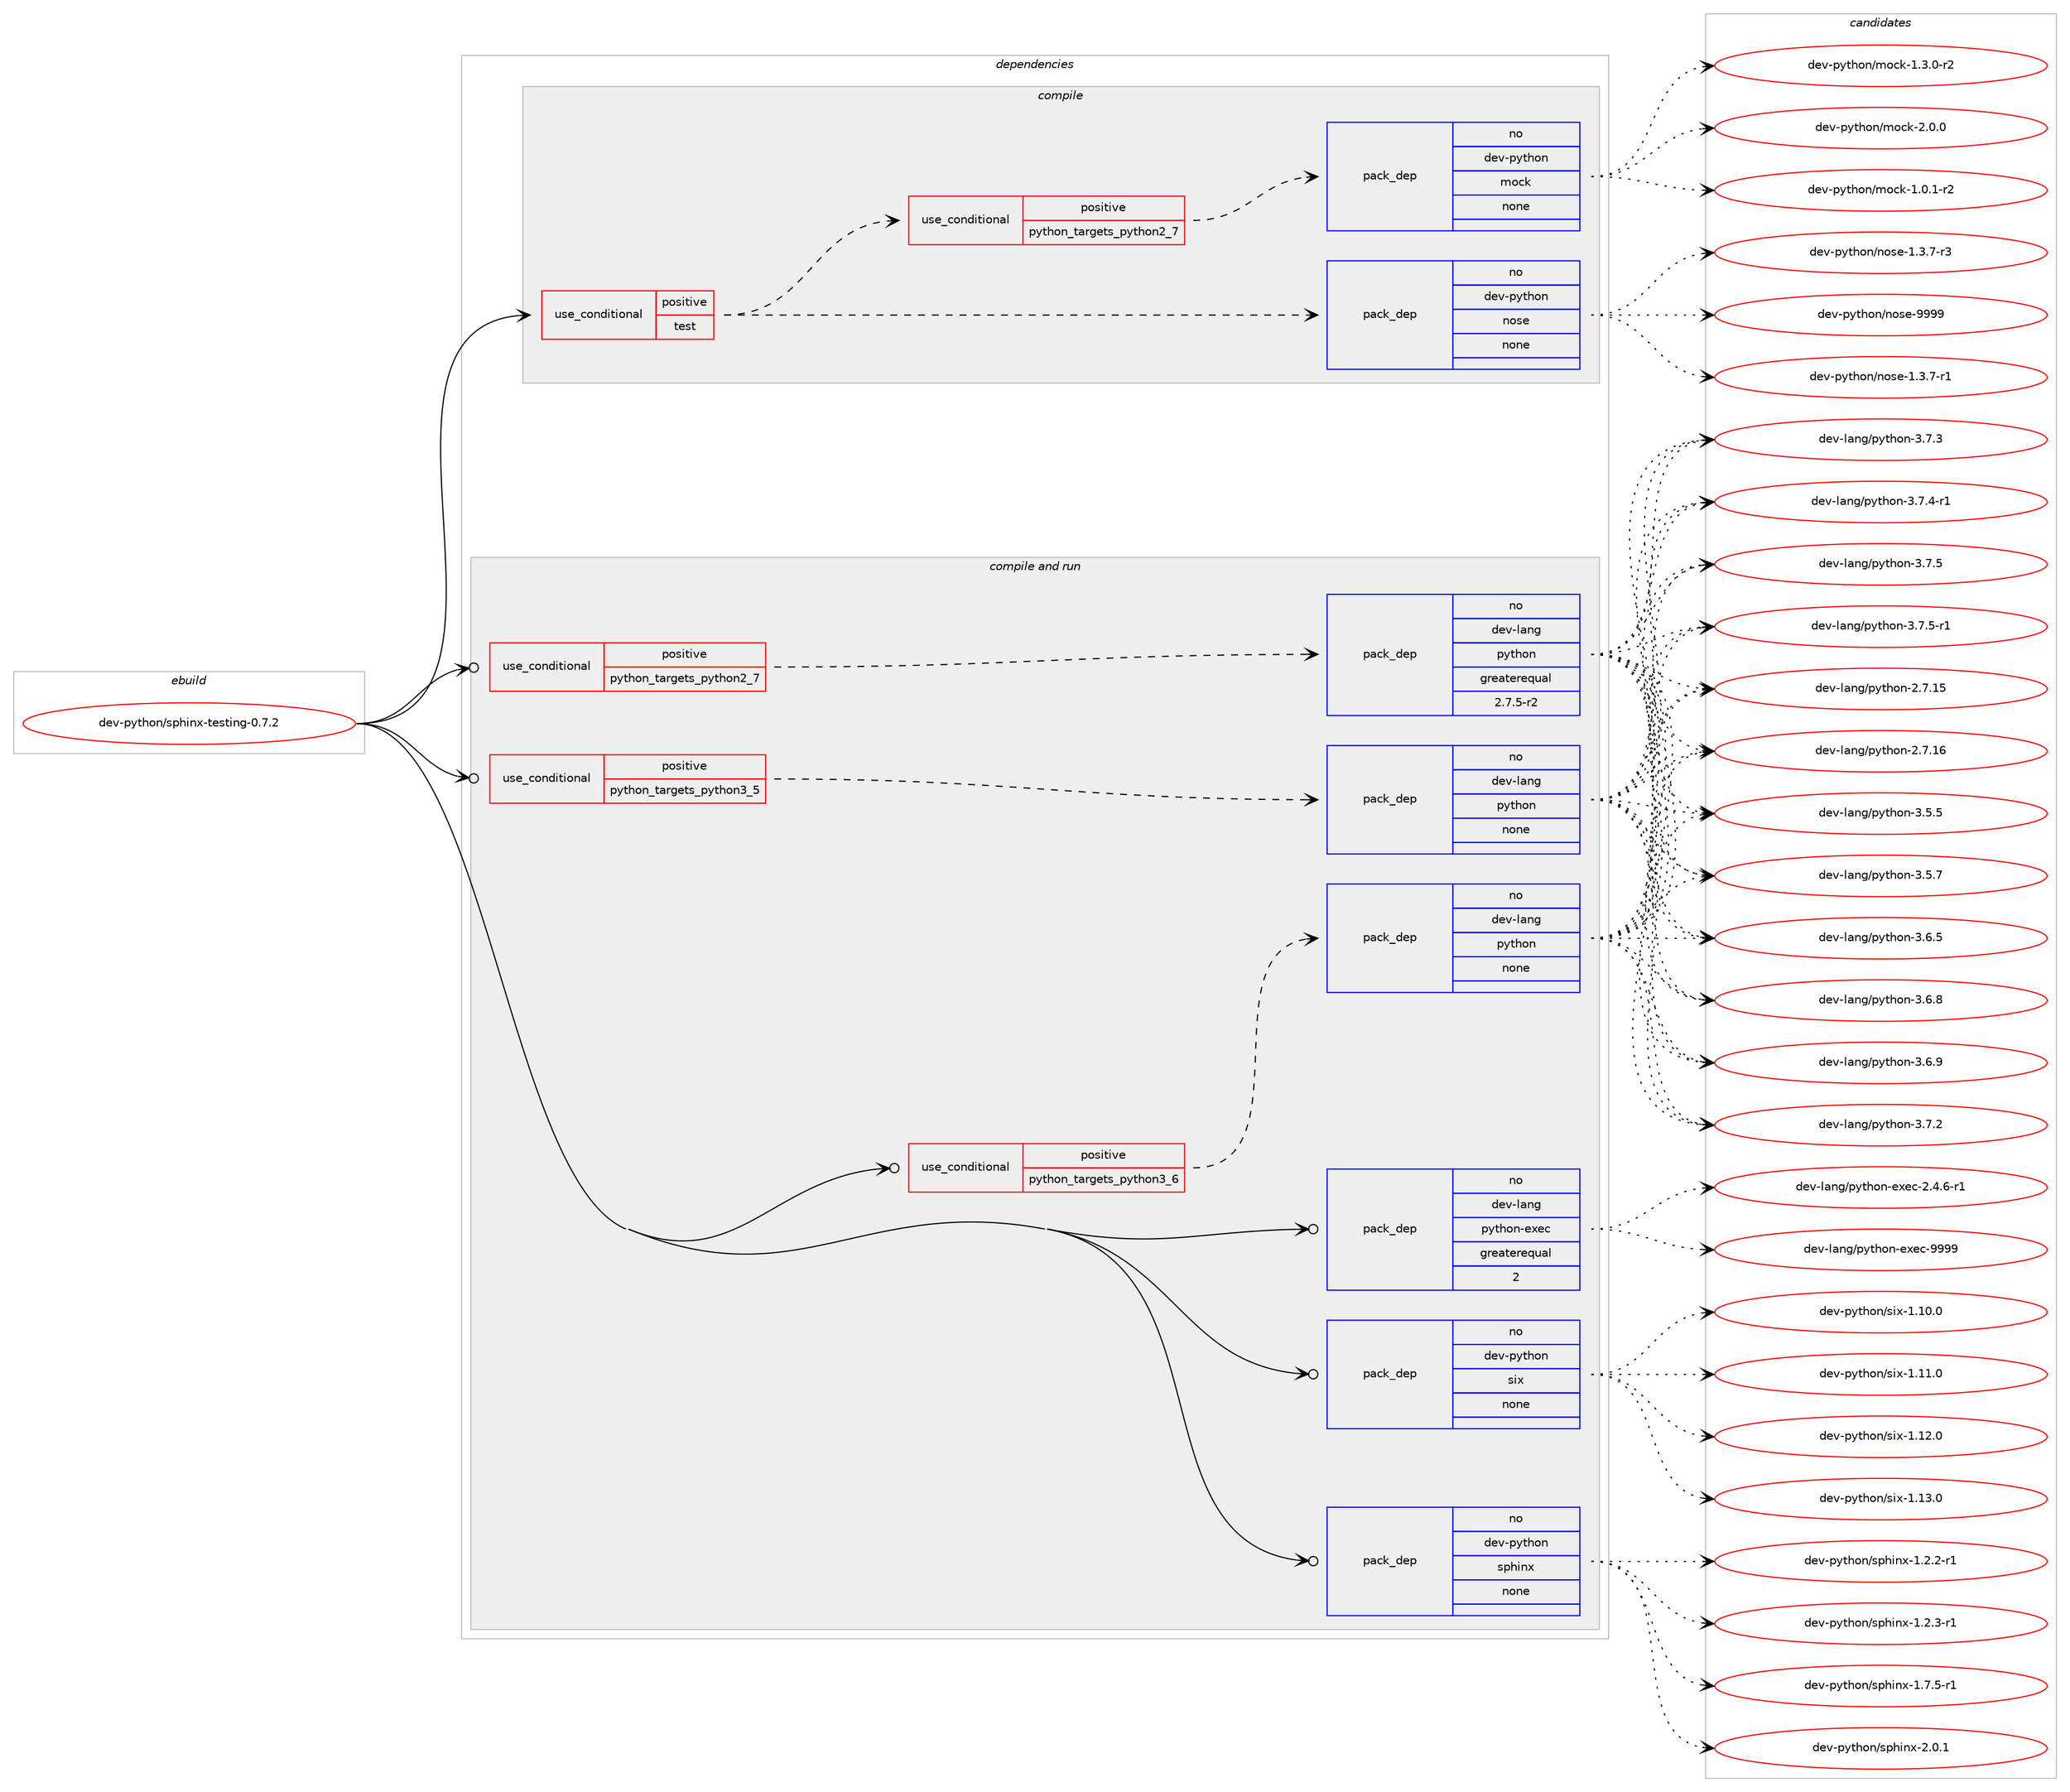 digraph prolog {

# *************
# Graph options
# *************

newrank=true;
concentrate=true;
compound=true;
graph [rankdir=LR,fontname=Helvetica,fontsize=10,ranksep=1.5];#, ranksep=2.5, nodesep=0.2];
edge  [arrowhead=vee];
node  [fontname=Helvetica,fontsize=10];

# **********
# The ebuild
# **********

subgraph cluster_leftcol {
color=gray;
rank=same;
label=<<i>ebuild</i>>;
id [label="dev-python/sphinx-testing-0.7.2", color=red, width=4, href="../dev-python/sphinx-testing-0.7.2.svg"];
}

# ****************
# The dependencies
# ****************

subgraph cluster_midcol {
color=gray;
label=<<i>dependencies</i>>;
subgraph cluster_compile {
fillcolor="#eeeeee";
style=filled;
label=<<i>compile</i>>;
subgraph cond149676 {
dependency638181 [label=<<TABLE BORDER="0" CELLBORDER="1" CELLSPACING="0" CELLPADDING="4"><TR><TD ROWSPAN="3" CELLPADDING="10">use_conditional</TD></TR><TR><TD>positive</TD></TR><TR><TD>test</TD></TR></TABLE>>, shape=none, color=red];
subgraph pack476624 {
dependency638182 [label=<<TABLE BORDER="0" CELLBORDER="1" CELLSPACING="0" CELLPADDING="4" WIDTH="220"><TR><TD ROWSPAN="6" CELLPADDING="30">pack_dep</TD></TR><TR><TD WIDTH="110">no</TD></TR><TR><TD>dev-python</TD></TR><TR><TD>nose</TD></TR><TR><TD>none</TD></TR><TR><TD></TD></TR></TABLE>>, shape=none, color=blue];
}
dependency638181:e -> dependency638182:w [weight=20,style="dashed",arrowhead="vee"];
subgraph cond149677 {
dependency638183 [label=<<TABLE BORDER="0" CELLBORDER="1" CELLSPACING="0" CELLPADDING="4"><TR><TD ROWSPAN="3" CELLPADDING="10">use_conditional</TD></TR><TR><TD>positive</TD></TR><TR><TD>python_targets_python2_7</TD></TR></TABLE>>, shape=none, color=red];
subgraph pack476625 {
dependency638184 [label=<<TABLE BORDER="0" CELLBORDER="1" CELLSPACING="0" CELLPADDING="4" WIDTH="220"><TR><TD ROWSPAN="6" CELLPADDING="30">pack_dep</TD></TR><TR><TD WIDTH="110">no</TD></TR><TR><TD>dev-python</TD></TR><TR><TD>mock</TD></TR><TR><TD>none</TD></TR><TR><TD></TD></TR></TABLE>>, shape=none, color=blue];
}
dependency638183:e -> dependency638184:w [weight=20,style="dashed",arrowhead="vee"];
}
dependency638181:e -> dependency638183:w [weight=20,style="dashed",arrowhead="vee"];
}
id:e -> dependency638181:w [weight=20,style="solid",arrowhead="vee"];
}
subgraph cluster_compileandrun {
fillcolor="#eeeeee";
style=filled;
label=<<i>compile and run</i>>;
subgraph cond149678 {
dependency638185 [label=<<TABLE BORDER="0" CELLBORDER="1" CELLSPACING="0" CELLPADDING="4"><TR><TD ROWSPAN="3" CELLPADDING="10">use_conditional</TD></TR><TR><TD>positive</TD></TR><TR><TD>python_targets_python2_7</TD></TR></TABLE>>, shape=none, color=red];
subgraph pack476626 {
dependency638186 [label=<<TABLE BORDER="0" CELLBORDER="1" CELLSPACING="0" CELLPADDING="4" WIDTH="220"><TR><TD ROWSPAN="6" CELLPADDING="30">pack_dep</TD></TR><TR><TD WIDTH="110">no</TD></TR><TR><TD>dev-lang</TD></TR><TR><TD>python</TD></TR><TR><TD>greaterequal</TD></TR><TR><TD>2.7.5-r2</TD></TR></TABLE>>, shape=none, color=blue];
}
dependency638185:e -> dependency638186:w [weight=20,style="dashed",arrowhead="vee"];
}
id:e -> dependency638185:w [weight=20,style="solid",arrowhead="odotvee"];
subgraph cond149679 {
dependency638187 [label=<<TABLE BORDER="0" CELLBORDER="1" CELLSPACING="0" CELLPADDING="4"><TR><TD ROWSPAN="3" CELLPADDING="10">use_conditional</TD></TR><TR><TD>positive</TD></TR><TR><TD>python_targets_python3_5</TD></TR></TABLE>>, shape=none, color=red];
subgraph pack476627 {
dependency638188 [label=<<TABLE BORDER="0" CELLBORDER="1" CELLSPACING="0" CELLPADDING="4" WIDTH="220"><TR><TD ROWSPAN="6" CELLPADDING="30">pack_dep</TD></TR><TR><TD WIDTH="110">no</TD></TR><TR><TD>dev-lang</TD></TR><TR><TD>python</TD></TR><TR><TD>none</TD></TR><TR><TD></TD></TR></TABLE>>, shape=none, color=blue];
}
dependency638187:e -> dependency638188:w [weight=20,style="dashed",arrowhead="vee"];
}
id:e -> dependency638187:w [weight=20,style="solid",arrowhead="odotvee"];
subgraph cond149680 {
dependency638189 [label=<<TABLE BORDER="0" CELLBORDER="1" CELLSPACING="0" CELLPADDING="4"><TR><TD ROWSPAN="3" CELLPADDING="10">use_conditional</TD></TR><TR><TD>positive</TD></TR><TR><TD>python_targets_python3_6</TD></TR></TABLE>>, shape=none, color=red];
subgraph pack476628 {
dependency638190 [label=<<TABLE BORDER="0" CELLBORDER="1" CELLSPACING="0" CELLPADDING="4" WIDTH="220"><TR><TD ROWSPAN="6" CELLPADDING="30">pack_dep</TD></TR><TR><TD WIDTH="110">no</TD></TR><TR><TD>dev-lang</TD></TR><TR><TD>python</TD></TR><TR><TD>none</TD></TR><TR><TD></TD></TR></TABLE>>, shape=none, color=blue];
}
dependency638189:e -> dependency638190:w [weight=20,style="dashed",arrowhead="vee"];
}
id:e -> dependency638189:w [weight=20,style="solid",arrowhead="odotvee"];
subgraph pack476629 {
dependency638191 [label=<<TABLE BORDER="0" CELLBORDER="1" CELLSPACING="0" CELLPADDING="4" WIDTH="220"><TR><TD ROWSPAN="6" CELLPADDING="30">pack_dep</TD></TR><TR><TD WIDTH="110">no</TD></TR><TR><TD>dev-lang</TD></TR><TR><TD>python-exec</TD></TR><TR><TD>greaterequal</TD></TR><TR><TD>2</TD></TR></TABLE>>, shape=none, color=blue];
}
id:e -> dependency638191:w [weight=20,style="solid",arrowhead="odotvee"];
subgraph pack476630 {
dependency638192 [label=<<TABLE BORDER="0" CELLBORDER="1" CELLSPACING="0" CELLPADDING="4" WIDTH="220"><TR><TD ROWSPAN="6" CELLPADDING="30">pack_dep</TD></TR><TR><TD WIDTH="110">no</TD></TR><TR><TD>dev-python</TD></TR><TR><TD>six</TD></TR><TR><TD>none</TD></TR><TR><TD></TD></TR></TABLE>>, shape=none, color=blue];
}
id:e -> dependency638192:w [weight=20,style="solid",arrowhead="odotvee"];
subgraph pack476631 {
dependency638193 [label=<<TABLE BORDER="0" CELLBORDER="1" CELLSPACING="0" CELLPADDING="4" WIDTH="220"><TR><TD ROWSPAN="6" CELLPADDING="30">pack_dep</TD></TR><TR><TD WIDTH="110">no</TD></TR><TR><TD>dev-python</TD></TR><TR><TD>sphinx</TD></TR><TR><TD>none</TD></TR><TR><TD></TD></TR></TABLE>>, shape=none, color=blue];
}
id:e -> dependency638193:w [weight=20,style="solid",arrowhead="odotvee"];
}
subgraph cluster_run {
fillcolor="#eeeeee";
style=filled;
label=<<i>run</i>>;
}
}

# **************
# The candidates
# **************

subgraph cluster_choices {
rank=same;
color=gray;
label=<<i>candidates</i>>;

subgraph choice476624 {
color=black;
nodesep=1;
choice10010111845112121116104111110471101111151014549465146554511449 [label="dev-python/nose-1.3.7-r1", color=red, width=4,href="../dev-python/nose-1.3.7-r1.svg"];
choice10010111845112121116104111110471101111151014549465146554511451 [label="dev-python/nose-1.3.7-r3", color=red, width=4,href="../dev-python/nose-1.3.7-r3.svg"];
choice10010111845112121116104111110471101111151014557575757 [label="dev-python/nose-9999", color=red, width=4,href="../dev-python/nose-9999.svg"];
dependency638182:e -> choice10010111845112121116104111110471101111151014549465146554511449:w [style=dotted,weight="100"];
dependency638182:e -> choice10010111845112121116104111110471101111151014549465146554511451:w [style=dotted,weight="100"];
dependency638182:e -> choice10010111845112121116104111110471101111151014557575757:w [style=dotted,weight="100"];
}
subgraph choice476625 {
color=black;
nodesep=1;
choice1001011184511212111610411111047109111991074549464846494511450 [label="dev-python/mock-1.0.1-r2", color=red, width=4,href="../dev-python/mock-1.0.1-r2.svg"];
choice1001011184511212111610411111047109111991074549465146484511450 [label="dev-python/mock-1.3.0-r2", color=red, width=4,href="../dev-python/mock-1.3.0-r2.svg"];
choice100101118451121211161041111104710911199107455046484648 [label="dev-python/mock-2.0.0", color=red, width=4,href="../dev-python/mock-2.0.0.svg"];
dependency638184:e -> choice1001011184511212111610411111047109111991074549464846494511450:w [style=dotted,weight="100"];
dependency638184:e -> choice1001011184511212111610411111047109111991074549465146484511450:w [style=dotted,weight="100"];
dependency638184:e -> choice100101118451121211161041111104710911199107455046484648:w [style=dotted,weight="100"];
}
subgraph choice476626 {
color=black;
nodesep=1;
choice10010111845108971101034711212111610411111045504655464953 [label="dev-lang/python-2.7.15", color=red, width=4,href="../dev-lang/python-2.7.15.svg"];
choice10010111845108971101034711212111610411111045504655464954 [label="dev-lang/python-2.7.16", color=red, width=4,href="../dev-lang/python-2.7.16.svg"];
choice100101118451089711010347112121116104111110455146534653 [label="dev-lang/python-3.5.5", color=red, width=4,href="../dev-lang/python-3.5.5.svg"];
choice100101118451089711010347112121116104111110455146534655 [label="dev-lang/python-3.5.7", color=red, width=4,href="../dev-lang/python-3.5.7.svg"];
choice100101118451089711010347112121116104111110455146544653 [label="dev-lang/python-3.6.5", color=red, width=4,href="../dev-lang/python-3.6.5.svg"];
choice100101118451089711010347112121116104111110455146544656 [label="dev-lang/python-3.6.8", color=red, width=4,href="../dev-lang/python-3.6.8.svg"];
choice100101118451089711010347112121116104111110455146544657 [label="dev-lang/python-3.6.9", color=red, width=4,href="../dev-lang/python-3.6.9.svg"];
choice100101118451089711010347112121116104111110455146554650 [label="dev-lang/python-3.7.2", color=red, width=4,href="../dev-lang/python-3.7.2.svg"];
choice100101118451089711010347112121116104111110455146554651 [label="dev-lang/python-3.7.3", color=red, width=4,href="../dev-lang/python-3.7.3.svg"];
choice1001011184510897110103471121211161041111104551465546524511449 [label="dev-lang/python-3.7.4-r1", color=red, width=4,href="../dev-lang/python-3.7.4-r1.svg"];
choice100101118451089711010347112121116104111110455146554653 [label="dev-lang/python-3.7.5", color=red, width=4,href="../dev-lang/python-3.7.5.svg"];
choice1001011184510897110103471121211161041111104551465546534511449 [label="dev-lang/python-3.7.5-r1", color=red, width=4,href="../dev-lang/python-3.7.5-r1.svg"];
dependency638186:e -> choice10010111845108971101034711212111610411111045504655464953:w [style=dotted,weight="100"];
dependency638186:e -> choice10010111845108971101034711212111610411111045504655464954:w [style=dotted,weight="100"];
dependency638186:e -> choice100101118451089711010347112121116104111110455146534653:w [style=dotted,weight="100"];
dependency638186:e -> choice100101118451089711010347112121116104111110455146534655:w [style=dotted,weight="100"];
dependency638186:e -> choice100101118451089711010347112121116104111110455146544653:w [style=dotted,weight="100"];
dependency638186:e -> choice100101118451089711010347112121116104111110455146544656:w [style=dotted,weight="100"];
dependency638186:e -> choice100101118451089711010347112121116104111110455146544657:w [style=dotted,weight="100"];
dependency638186:e -> choice100101118451089711010347112121116104111110455146554650:w [style=dotted,weight="100"];
dependency638186:e -> choice100101118451089711010347112121116104111110455146554651:w [style=dotted,weight="100"];
dependency638186:e -> choice1001011184510897110103471121211161041111104551465546524511449:w [style=dotted,weight="100"];
dependency638186:e -> choice100101118451089711010347112121116104111110455146554653:w [style=dotted,weight="100"];
dependency638186:e -> choice1001011184510897110103471121211161041111104551465546534511449:w [style=dotted,weight="100"];
}
subgraph choice476627 {
color=black;
nodesep=1;
choice10010111845108971101034711212111610411111045504655464953 [label="dev-lang/python-2.7.15", color=red, width=4,href="../dev-lang/python-2.7.15.svg"];
choice10010111845108971101034711212111610411111045504655464954 [label="dev-lang/python-2.7.16", color=red, width=4,href="../dev-lang/python-2.7.16.svg"];
choice100101118451089711010347112121116104111110455146534653 [label="dev-lang/python-3.5.5", color=red, width=4,href="../dev-lang/python-3.5.5.svg"];
choice100101118451089711010347112121116104111110455146534655 [label="dev-lang/python-3.5.7", color=red, width=4,href="../dev-lang/python-3.5.7.svg"];
choice100101118451089711010347112121116104111110455146544653 [label="dev-lang/python-3.6.5", color=red, width=4,href="../dev-lang/python-3.6.5.svg"];
choice100101118451089711010347112121116104111110455146544656 [label="dev-lang/python-3.6.8", color=red, width=4,href="../dev-lang/python-3.6.8.svg"];
choice100101118451089711010347112121116104111110455146544657 [label="dev-lang/python-3.6.9", color=red, width=4,href="../dev-lang/python-3.6.9.svg"];
choice100101118451089711010347112121116104111110455146554650 [label="dev-lang/python-3.7.2", color=red, width=4,href="../dev-lang/python-3.7.2.svg"];
choice100101118451089711010347112121116104111110455146554651 [label="dev-lang/python-3.7.3", color=red, width=4,href="../dev-lang/python-3.7.3.svg"];
choice1001011184510897110103471121211161041111104551465546524511449 [label="dev-lang/python-3.7.4-r1", color=red, width=4,href="../dev-lang/python-3.7.4-r1.svg"];
choice100101118451089711010347112121116104111110455146554653 [label="dev-lang/python-3.7.5", color=red, width=4,href="../dev-lang/python-3.7.5.svg"];
choice1001011184510897110103471121211161041111104551465546534511449 [label="dev-lang/python-3.7.5-r1", color=red, width=4,href="../dev-lang/python-3.7.5-r1.svg"];
dependency638188:e -> choice10010111845108971101034711212111610411111045504655464953:w [style=dotted,weight="100"];
dependency638188:e -> choice10010111845108971101034711212111610411111045504655464954:w [style=dotted,weight="100"];
dependency638188:e -> choice100101118451089711010347112121116104111110455146534653:w [style=dotted,weight="100"];
dependency638188:e -> choice100101118451089711010347112121116104111110455146534655:w [style=dotted,weight="100"];
dependency638188:e -> choice100101118451089711010347112121116104111110455146544653:w [style=dotted,weight="100"];
dependency638188:e -> choice100101118451089711010347112121116104111110455146544656:w [style=dotted,weight="100"];
dependency638188:e -> choice100101118451089711010347112121116104111110455146544657:w [style=dotted,weight="100"];
dependency638188:e -> choice100101118451089711010347112121116104111110455146554650:w [style=dotted,weight="100"];
dependency638188:e -> choice100101118451089711010347112121116104111110455146554651:w [style=dotted,weight="100"];
dependency638188:e -> choice1001011184510897110103471121211161041111104551465546524511449:w [style=dotted,weight="100"];
dependency638188:e -> choice100101118451089711010347112121116104111110455146554653:w [style=dotted,weight="100"];
dependency638188:e -> choice1001011184510897110103471121211161041111104551465546534511449:w [style=dotted,weight="100"];
}
subgraph choice476628 {
color=black;
nodesep=1;
choice10010111845108971101034711212111610411111045504655464953 [label="dev-lang/python-2.7.15", color=red, width=4,href="../dev-lang/python-2.7.15.svg"];
choice10010111845108971101034711212111610411111045504655464954 [label="dev-lang/python-2.7.16", color=red, width=4,href="../dev-lang/python-2.7.16.svg"];
choice100101118451089711010347112121116104111110455146534653 [label="dev-lang/python-3.5.5", color=red, width=4,href="../dev-lang/python-3.5.5.svg"];
choice100101118451089711010347112121116104111110455146534655 [label="dev-lang/python-3.5.7", color=red, width=4,href="../dev-lang/python-3.5.7.svg"];
choice100101118451089711010347112121116104111110455146544653 [label="dev-lang/python-3.6.5", color=red, width=4,href="../dev-lang/python-3.6.5.svg"];
choice100101118451089711010347112121116104111110455146544656 [label="dev-lang/python-3.6.8", color=red, width=4,href="../dev-lang/python-3.6.8.svg"];
choice100101118451089711010347112121116104111110455146544657 [label="dev-lang/python-3.6.9", color=red, width=4,href="../dev-lang/python-3.6.9.svg"];
choice100101118451089711010347112121116104111110455146554650 [label="dev-lang/python-3.7.2", color=red, width=4,href="../dev-lang/python-3.7.2.svg"];
choice100101118451089711010347112121116104111110455146554651 [label="dev-lang/python-3.7.3", color=red, width=4,href="../dev-lang/python-3.7.3.svg"];
choice1001011184510897110103471121211161041111104551465546524511449 [label="dev-lang/python-3.7.4-r1", color=red, width=4,href="../dev-lang/python-3.7.4-r1.svg"];
choice100101118451089711010347112121116104111110455146554653 [label="dev-lang/python-3.7.5", color=red, width=4,href="../dev-lang/python-3.7.5.svg"];
choice1001011184510897110103471121211161041111104551465546534511449 [label="dev-lang/python-3.7.5-r1", color=red, width=4,href="../dev-lang/python-3.7.5-r1.svg"];
dependency638190:e -> choice10010111845108971101034711212111610411111045504655464953:w [style=dotted,weight="100"];
dependency638190:e -> choice10010111845108971101034711212111610411111045504655464954:w [style=dotted,weight="100"];
dependency638190:e -> choice100101118451089711010347112121116104111110455146534653:w [style=dotted,weight="100"];
dependency638190:e -> choice100101118451089711010347112121116104111110455146534655:w [style=dotted,weight="100"];
dependency638190:e -> choice100101118451089711010347112121116104111110455146544653:w [style=dotted,weight="100"];
dependency638190:e -> choice100101118451089711010347112121116104111110455146544656:w [style=dotted,weight="100"];
dependency638190:e -> choice100101118451089711010347112121116104111110455146544657:w [style=dotted,weight="100"];
dependency638190:e -> choice100101118451089711010347112121116104111110455146554650:w [style=dotted,weight="100"];
dependency638190:e -> choice100101118451089711010347112121116104111110455146554651:w [style=dotted,weight="100"];
dependency638190:e -> choice1001011184510897110103471121211161041111104551465546524511449:w [style=dotted,weight="100"];
dependency638190:e -> choice100101118451089711010347112121116104111110455146554653:w [style=dotted,weight="100"];
dependency638190:e -> choice1001011184510897110103471121211161041111104551465546534511449:w [style=dotted,weight="100"];
}
subgraph choice476629 {
color=black;
nodesep=1;
choice10010111845108971101034711212111610411111045101120101994550465246544511449 [label="dev-lang/python-exec-2.4.6-r1", color=red, width=4,href="../dev-lang/python-exec-2.4.6-r1.svg"];
choice10010111845108971101034711212111610411111045101120101994557575757 [label="dev-lang/python-exec-9999", color=red, width=4,href="../dev-lang/python-exec-9999.svg"];
dependency638191:e -> choice10010111845108971101034711212111610411111045101120101994550465246544511449:w [style=dotted,weight="100"];
dependency638191:e -> choice10010111845108971101034711212111610411111045101120101994557575757:w [style=dotted,weight="100"];
}
subgraph choice476630 {
color=black;
nodesep=1;
choice100101118451121211161041111104711510512045494649484648 [label="dev-python/six-1.10.0", color=red, width=4,href="../dev-python/six-1.10.0.svg"];
choice100101118451121211161041111104711510512045494649494648 [label="dev-python/six-1.11.0", color=red, width=4,href="../dev-python/six-1.11.0.svg"];
choice100101118451121211161041111104711510512045494649504648 [label="dev-python/six-1.12.0", color=red, width=4,href="../dev-python/six-1.12.0.svg"];
choice100101118451121211161041111104711510512045494649514648 [label="dev-python/six-1.13.0", color=red, width=4,href="../dev-python/six-1.13.0.svg"];
dependency638192:e -> choice100101118451121211161041111104711510512045494649484648:w [style=dotted,weight="100"];
dependency638192:e -> choice100101118451121211161041111104711510512045494649494648:w [style=dotted,weight="100"];
dependency638192:e -> choice100101118451121211161041111104711510512045494649504648:w [style=dotted,weight="100"];
dependency638192:e -> choice100101118451121211161041111104711510512045494649514648:w [style=dotted,weight="100"];
}
subgraph choice476631 {
color=black;
nodesep=1;
choice10010111845112121116104111110471151121041051101204549465046504511449 [label="dev-python/sphinx-1.2.2-r1", color=red, width=4,href="../dev-python/sphinx-1.2.2-r1.svg"];
choice10010111845112121116104111110471151121041051101204549465046514511449 [label="dev-python/sphinx-1.2.3-r1", color=red, width=4,href="../dev-python/sphinx-1.2.3-r1.svg"];
choice10010111845112121116104111110471151121041051101204549465546534511449 [label="dev-python/sphinx-1.7.5-r1", color=red, width=4,href="../dev-python/sphinx-1.7.5-r1.svg"];
choice1001011184511212111610411111047115112104105110120455046484649 [label="dev-python/sphinx-2.0.1", color=red, width=4,href="../dev-python/sphinx-2.0.1.svg"];
dependency638193:e -> choice10010111845112121116104111110471151121041051101204549465046504511449:w [style=dotted,weight="100"];
dependency638193:e -> choice10010111845112121116104111110471151121041051101204549465046514511449:w [style=dotted,weight="100"];
dependency638193:e -> choice10010111845112121116104111110471151121041051101204549465546534511449:w [style=dotted,weight="100"];
dependency638193:e -> choice1001011184511212111610411111047115112104105110120455046484649:w [style=dotted,weight="100"];
}
}

}
